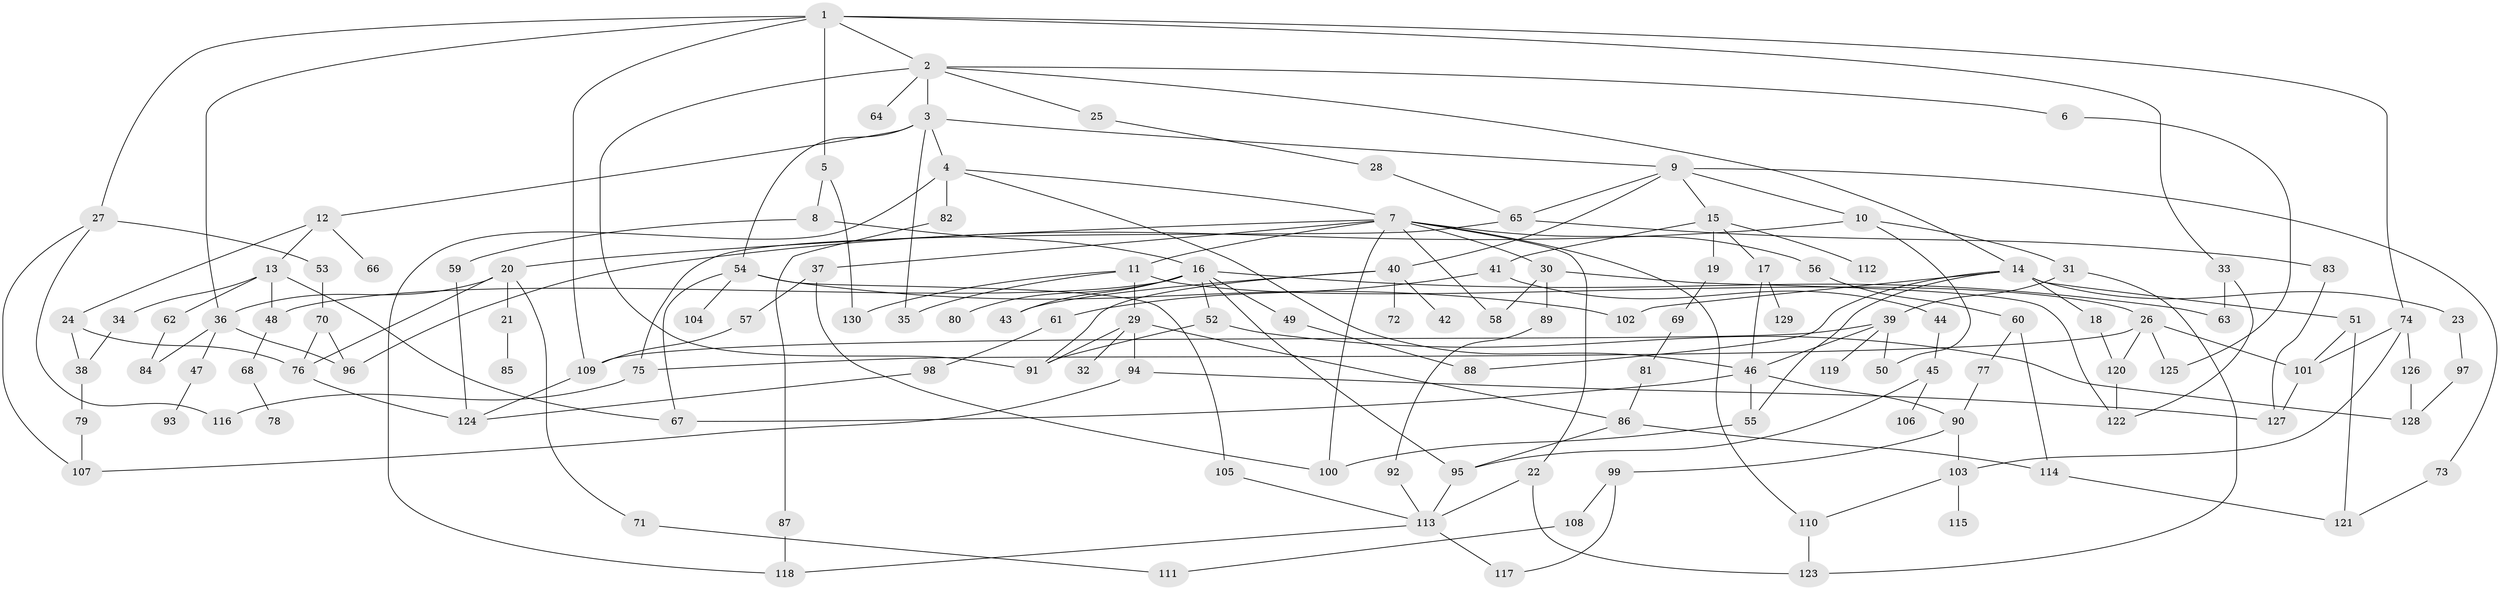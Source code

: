// Generated by graph-tools (version 1.1) at 2025/13/03/09/25 04:13:34]
// undirected, 130 vertices, 193 edges
graph export_dot {
graph [start="1"]
  node [color=gray90,style=filled];
  1;
  2;
  3;
  4;
  5;
  6;
  7;
  8;
  9;
  10;
  11;
  12;
  13;
  14;
  15;
  16;
  17;
  18;
  19;
  20;
  21;
  22;
  23;
  24;
  25;
  26;
  27;
  28;
  29;
  30;
  31;
  32;
  33;
  34;
  35;
  36;
  37;
  38;
  39;
  40;
  41;
  42;
  43;
  44;
  45;
  46;
  47;
  48;
  49;
  50;
  51;
  52;
  53;
  54;
  55;
  56;
  57;
  58;
  59;
  60;
  61;
  62;
  63;
  64;
  65;
  66;
  67;
  68;
  69;
  70;
  71;
  72;
  73;
  74;
  75;
  76;
  77;
  78;
  79;
  80;
  81;
  82;
  83;
  84;
  85;
  86;
  87;
  88;
  89;
  90;
  91;
  92;
  93;
  94;
  95;
  96;
  97;
  98;
  99;
  100;
  101;
  102;
  103;
  104;
  105;
  106;
  107;
  108;
  109;
  110;
  111;
  112;
  113;
  114;
  115;
  116;
  117;
  118;
  119;
  120;
  121;
  122;
  123;
  124;
  125;
  126;
  127;
  128;
  129;
  130;
  1 -- 2;
  1 -- 5;
  1 -- 27;
  1 -- 33;
  1 -- 36;
  1 -- 74;
  1 -- 109;
  2 -- 3;
  2 -- 6;
  2 -- 14;
  2 -- 25;
  2 -- 64;
  2 -- 91;
  3 -- 4;
  3 -- 9;
  3 -- 12;
  3 -- 35;
  3 -- 54;
  4 -- 7;
  4 -- 82;
  4 -- 118;
  4 -- 46;
  5 -- 8;
  5 -- 130;
  6 -- 125;
  7 -- 11;
  7 -- 20;
  7 -- 22;
  7 -- 30;
  7 -- 37;
  7 -- 56;
  7 -- 100;
  7 -- 58;
  7 -- 110;
  8 -- 16;
  8 -- 59;
  9 -- 10;
  9 -- 15;
  9 -- 40;
  9 -- 65;
  9 -- 73;
  10 -- 31;
  10 -- 96;
  10 -- 50;
  11 -- 26;
  11 -- 29;
  11 -- 130;
  11 -- 35;
  12 -- 13;
  12 -- 24;
  12 -- 66;
  13 -- 34;
  13 -- 48;
  13 -- 62;
  13 -- 67;
  14 -- 18;
  14 -- 23;
  14 -- 51;
  14 -- 88;
  14 -- 102;
  14 -- 55;
  15 -- 17;
  15 -- 19;
  15 -- 41;
  15 -- 112;
  16 -- 43;
  16 -- 49;
  16 -- 52;
  16 -- 63;
  16 -- 80;
  16 -- 48;
  16 -- 95;
  17 -- 46;
  17 -- 129;
  18 -- 120;
  19 -- 69;
  20 -- 21;
  20 -- 71;
  20 -- 76;
  20 -- 36;
  21 -- 85;
  22 -- 113;
  22 -- 123;
  23 -- 97;
  24 -- 38;
  24 -- 76;
  25 -- 28;
  26 -- 75;
  26 -- 125;
  26 -- 101;
  26 -- 120;
  27 -- 53;
  27 -- 116;
  27 -- 107;
  28 -- 65;
  29 -- 32;
  29 -- 94;
  29 -- 86;
  29 -- 91;
  30 -- 58;
  30 -- 89;
  30 -- 122;
  31 -- 39;
  31 -- 123;
  33 -- 122;
  33 -- 63;
  34 -- 38;
  36 -- 47;
  36 -- 84;
  36 -- 96;
  37 -- 57;
  37 -- 100;
  38 -- 79;
  39 -- 50;
  39 -- 119;
  39 -- 109;
  39 -- 46;
  40 -- 42;
  40 -- 72;
  40 -- 43;
  40 -- 91;
  41 -- 44;
  41 -- 61;
  44 -- 45;
  45 -- 95;
  45 -- 106;
  46 -- 55;
  46 -- 67;
  46 -- 90;
  47 -- 93;
  48 -- 68;
  49 -- 88;
  51 -- 101;
  51 -- 121;
  52 -- 91;
  52 -- 128;
  53 -- 70;
  54 -- 104;
  54 -- 105;
  54 -- 67;
  54 -- 102;
  55 -- 100;
  56 -- 60;
  57 -- 109;
  59 -- 124;
  60 -- 77;
  60 -- 114;
  61 -- 98;
  62 -- 84;
  65 -- 83;
  65 -- 75;
  68 -- 78;
  69 -- 81;
  70 -- 76;
  70 -- 96;
  71 -- 111;
  73 -- 121;
  74 -- 126;
  74 -- 101;
  74 -- 103;
  75 -- 116;
  76 -- 124;
  77 -- 90;
  79 -- 107;
  81 -- 86;
  82 -- 87;
  83 -- 127;
  86 -- 114;
  86 -- 95;
  87 -- 118;
  89 -- 92;
  90 -- 99;
  90 -- 103;
  92 -- 113;
  94 -- 107;
  94 -- 127;
  95 -- 113;
  97 -- 128;
  98 -- 124;
  99 -- 108;
  99 -- 117;
  101 -- 127;
  103 -- 110;
  103 -- 115;
  105 -- 113;
  108 -- 111;
  109 -- 124;
  110 -- 123;
  113 -- 118;
  113 -- 117;
  114 -- 121;
  120 -- 122;
  126 -- 128;
}
